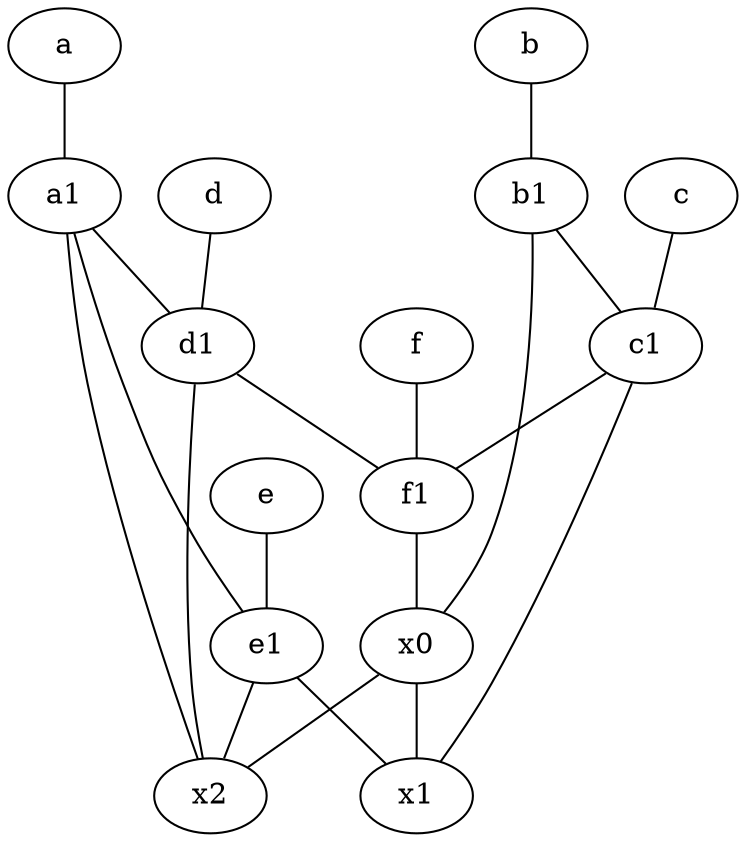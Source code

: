 graph {
	node [labelfontsize=50]
	d1 [labelfontsize=50 pos="3,5!"]
	a [labelfontsize=50 pos="8,2!"]
	b [labelfontsize=50 pos="10,4!"]
	b1 [labelfontsize=50 pos="9,4!"]
	x0 [labelfontsize=50]
	f [labelfontsize=50 pos="3,9!"]
	x2 [labelfontsize=50]
	c [labelfontsize=50 pos="4.5,2!"]
	e [labelfontsize=50 pos="7,9!"]
	x1 [labelfontsize=50]
	d [labelfontsize=50 pos="2,5!"]
	f1 [labelfontsize=50 pos="3,8!"]
	e1 [labelfontsize=50 pos="7,7!"]
	c1 [labelfontsize=50 pos="4.5,3!"]
	a1 [labelfontsize=50 pos="8,3!"]
	b -- b1
	c1 -- x1
	x0 -- x2
	a1 -- d1
	f1 -- x0
	a1 -- x2
	e1 -- x1
	d1 -- x2
	a -- a1
	c1 -- f1
	b1 -- x0
	x0 -- x1
	c -- c1
	d1 -- f1
	b1 -- c1
	d -- d1
	e1 -- x2
	e -- e1
	a1 -- e1
	f -- f1
}
